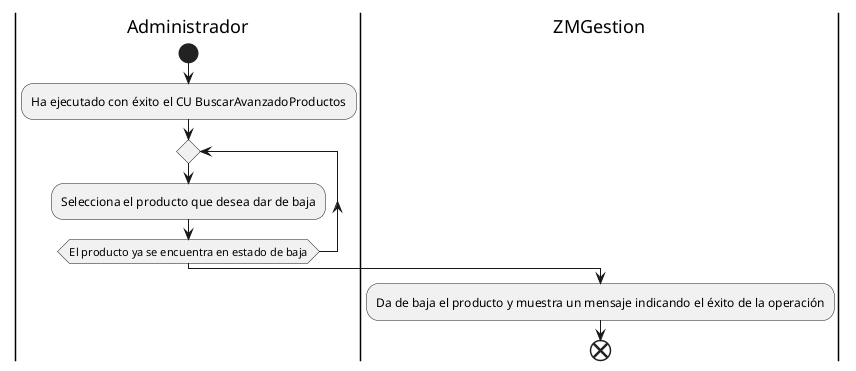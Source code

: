@startuml darBajaProducto
|Administrador|
start
:Ha ejecutado con éxito el CU BuscarAvanzadoProductos;
repeat
:Selecciona el producto que desea dar de baja;
repeat while(El producto ya se encuentra en estado de baja)
|ZMGestion|
:Da de baja el producto y muestra un mensaje indicando el éxito de la operación;
end
@enduml